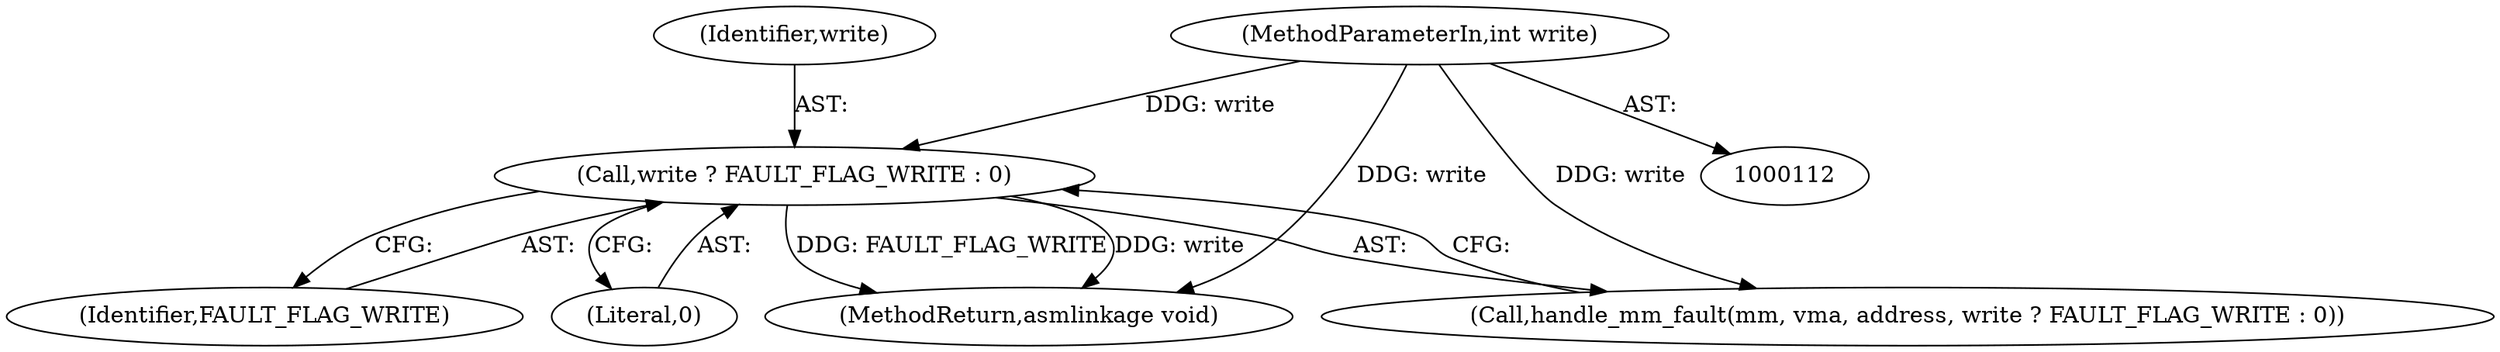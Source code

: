 digraph "0_linux_a8b0ca17b80e92faab46ee7179ba9e99ccb61233_43@API" {
"1000246" [label="(Call,write ? FAULT_FLAG_WRITE : 0)"];
"1000115" [label="(MethodParameterIn,int write)"];
"1000248" [label="(Identifier,FAULT_FLAG_WRITE)"];
"1000115" [label="(MethodParameterIn,int write)"];
"1000249" [label="(Literal,0)"];
"1000247" [label="(Identifier,write)"];
"1000534" [label="(MethodReturn,asmlinkage void)"];
"1000246" [label="(Call,write ? FAULT_FLAG_WRITE : 0)"];
"1000242" [label="(Call,handle_mm_fault(mm, vma, address, write ? FAULT_FLAG_WRITE : 0))"];
"1000246" -> "1000242"  [label="AST: "];
"1000246" -> "1000248"  [label="CFG: "];
"1000246" -> "1000249"  [label="CFG: "];
"1000247" -> "1000246"  [label="AST: "];
"1000248" -> "1000246"  [label="AST: "];
"1000249" -> "1000246"  [label="AST: "];
"1000242" -> "1000246"  [label="CFG: "];
"1000246" -> "1000534"  [label="DDG: FAULT_FLAG_WRITE"];
"1000246" -> "1000534"  [label="DDG: write"];
"1000115" -> "1000246"  [label="DDG: write"];
"1000115" -> "1000112"  [label="AST: "];
"1000115" -> "1000534"  [label="DDG: write"];
"1000115" -> "1000242"  [label="DDG: write"];
}
